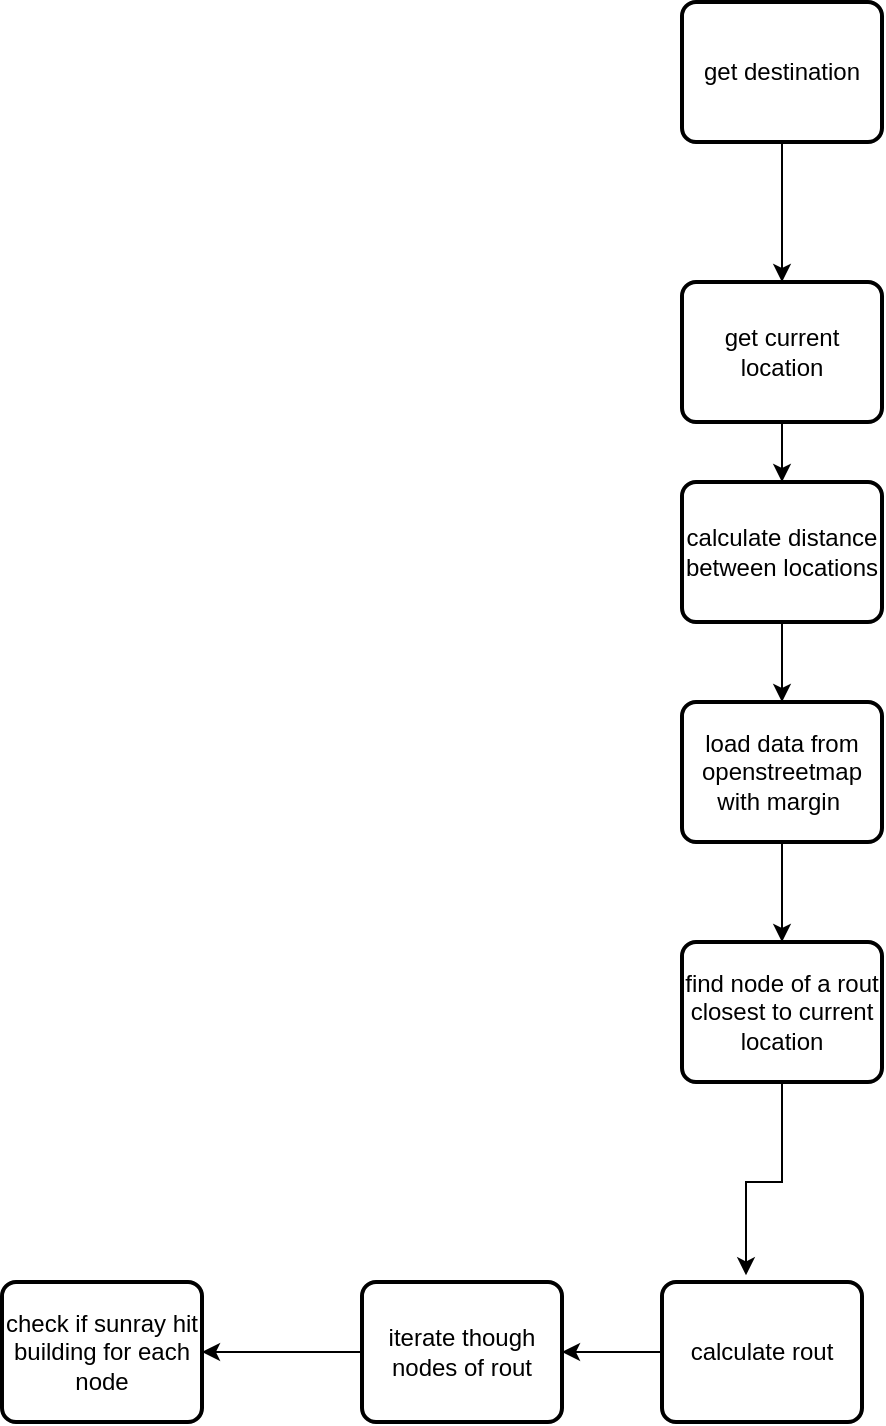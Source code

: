 <mxfile version="28.0.6">
  <diagram name="Seite-1" id="Rt5CnZ4Q0ylix6PVqF4p">
    <mxGraphModel dx="1613" dy="562" grid="1" gridSize="10" guides="1" tooltips="1" connect="1" arrows="1" fold="1" page="1" pageScale="1" pageWidth="827" pageHeight="1169" math="0" shadow="0">
      <root>
        <mxCell id="0" />
        <mxCell id="1" parent="0" />
        <mxCell id="by-8xRh2DoT8zti-E0eY-3" style="edgeStyle=orthogonalEdgeStyle;rounded=0;orthogonalLoop=1;jettySize=auto;html=1;entryX=0.5;entryY=0;entryDx=0;entryDy=0;" parent="1" source="by-8xRh2DoT8zti-E0eY-1" target="by-8xRh2DoT8zti-E0eY-2" edge="1">
          <mxGeometry relative="1" as="geometry" />
        </mxCell>
        <mxCell id="by-8xRh2DoT8zti-E0eY-1" value="get destination" style="rounded=1;whiteSpace=wrap;html=1;absoluteArcSize=1;arcSize=14;strokeWidth=2;" parent="1" vertex="1">
          <mxGeometry x="300" y="180" width="100" height="70" as="geometry" />
        </mxCell>
        <mxCell id="by-8xRh2DoT8zti-E0eY-2" value="get current location" style="rounded=1;whiteSpace=wrap;html=1;absoluteArcSize=1;arcSize=14;strokeWidth=2;" parent="1" vertex="1">
          <mxGeometry x="300" y="320" width="100" height="70" as="geometry" />
        </mxCell>
        <mxCell id="Wr040Zg8K2RzRJo0UWp4-2" value="" style="edgeStyle=orthogonalEdgeStyle;rounded=0;orthogonalLoop=1;jettySize=auto;html=1;" edge="1" parent="1" source="by-8xRh2DoT8zti-E0eY-2" target="Wr040Zg8K2RzRJo0UWp4-1">
          <mxGeometry relative="1" as="geometry">
            <mxPoint x="350" y="390" as="sourcePoint" />
            <mxPoint x="350" y="560" as="targetPoint" />
          </mxGeometry>
        </mxCell>
        <mxCell id="Wr040Zg8K2RzRJo0UWp4-9" style="edgeStyle=orthogonalEdgeStyle;rounded=0;orthogonalLoop=1;jettySize=auto;html=1;entryX=0.5;entryY=0;entryDx=0;entryDy=0;" edge="1" parent="1" source="Wr040Zg8K2RzRJo0UWp4-1" target="Wr040Zg8K2RzRJo0UWp4-8">
          <mxGeometry relative="1" as="geometry" />
        </mxCell>
        <mxCell id="Wr040Zg8K2RzRJo0UWp4-1" value="calculate distance between locations" style="rounded=1;whiteSpace=wrap;html=1;absoluteArcSize=1;arcSize=14;strokeWidth=2;" vertex="1" parent="1">
          <mxGeometry x="300" y="420" width="100" height="70" as="geometry" />
        </mxCell>
        <mxCell id="Wr040Zg8K2RzRJo0UWp4-11" style="edgeStyle=orthogonalEdgeStyle;rounded=0;orthogonalLoop=1;jettySize=auto;html=1;entryX=0.5;entryY=0;entryDx=0;entryDy=0;" edge="1" parent="1" source="Wr040Zg8K2RzRJo0UWp4-8" target="Wr040Zg8K2RzRJo0UWp4-10">
          <mxGeometry relative="1" as="geometry" />
        </mxCell>
        <mxCell id="Wr040Zg8K2RzRJo0UWp4-8" value="load data from openstreetmap with margin&amp;nbsp;" style="rounded=1;whiteSpace=wrap;html=1;absoluteArcSize=1;arcSize=14;strokeWidth=2;" vertex="1" parent="1">
          <mxGeometry x="300" y="530" width="100" height="70" as="geometry" />
        </mxCell>
        <mxCell id="Wr040Zg8K2RzRJo0UWp4-10" value="find node of a rout closest to current location" style="rounded=1;whiteSpace=wrap;html=1;absoluteArcSize=1;arcSize=14;strokeWidth=2;" vertex="1" parent="1">
          <mxGeometry x="300" y="650" width="100" height="70" as="geometry" />
        </mxCell>
        <mxCell id="Wr040Zg8K2RzRJo0UWp4-17" value="" style="edgeStyle=orthogonalEdgeStyle;rounded=0;orthogonalLoop=1;jettySize=auto;html=1;" edge="1" parent="1" source="Wr040Zg8K2RzRJo0UWp4-14" target="Wr040Zg8K2RzRJo0UWp4-16">
          <mxGeometry relative="1" as="geometry" />
        </mxCell>
        <mxCell id="Wr040Zg8K2RzRJo0UWp4-14" value="calculate rout" style="rounded=1;whiteSpace=wrap;html=1;absoluteArcSize=1;arcSize=14;strokeWidth=2;" vertex="1" parent="1">
          <mxGeometry x="290" y="820" width="100" height="70" as="geometry" />
        </mxCell>
        <mxCell id="Wr040Zg8K2RzRJo0UWp4-15" style="edgeStyle=orthogonalEdgeStyle;rounded=0;orthogonalLoop=1;jettySize=auto;html=1;entryX=0.42;entryY=-0.048;entryDx=0;entryDy=0;entryPerimeter=0;" edge="1" parent="1" source="Wr040Zg8K2RzRJo0UWp4-10" target="Wr040Zg8K2RzRJo0UWp4-14">
          <mxGeometry relative="1" as="geometry" />
        </mxCell>
        <mxCell id="Wr040Zg8K2RzRJo0UWp4-19" value="" style="edgeStyle=orthogonalEdgeStyle;rounded=0;orthogonalLoop=1;jettySize=auto;html=1;" edge="1" parent="1" source="Wr040Zg8K2RzRJo0UWp4-16" target="Wr040Zg8K2RzRJo0UWp4-18">
          <mxGeometry relative="1" as="geometry" />
        </mxCell>
        <mxCell id="Wr040Zg8K2RzRJo0UWp4-16" value="iterate though nodes of rout" style="rounded=1;whiteSpace=wrap;html=1;absoluteArcSize=1;arcSize=14;strokeWidth=2;" vertex="1" parent="1">
          <mxGeometry x="140" y="820" width="100" height="70" as="geometry" />
        </mxCell>
        <mxCell id="Wr040Zg8K2RzRJo0UWp4-18" value="check if sunray hit building for each node" style="rounded=1;whiteSpace=wrap;html=1;absoluteArcSize=1;arcSize=14;strokeWidth=2;" vertex="1" parent="1">
          <mxGeometry x="-40" y="820" width="100" height="70" as="geometry" />
        </mxCell>
      </root>
    </mxGraphModel>
  </diagram>
</mxfile>
